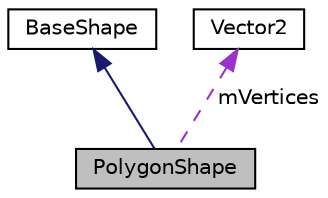 digraph G
{
  edge [fontname="Helvetica",fontsize="10",labelfontname="Helvetica",labelfontsize="10"];
  node [fontname="Helvetica",fontsize="10",shape=record];
  Node1 [label="PolygonShape",height=0.2,width=0.4,color="black", fillcolor="grey75", style="filled" fontcolor="black"];
  Node2 -> Node1 [dir="back",color="midnightblue",fontsize="10",style="solid",fontname="Helvetica"];
  Node2 [label="BaseShape",height=0.2,width=0.4,color="black", fillcolor="white", style="filled",URL="$class_base_shape.html"];
  Node3 -> Node1 [dir="back",color="darkorchid3",fontsize="10",style="dashed",label=" mVertices" ,fontname="Helvetica"];
  Node3 [label="Vector2",height=0.2,width=0.4,color="black", fillcolor="white", style="filled",URL="$class_vector2.html"];
}
